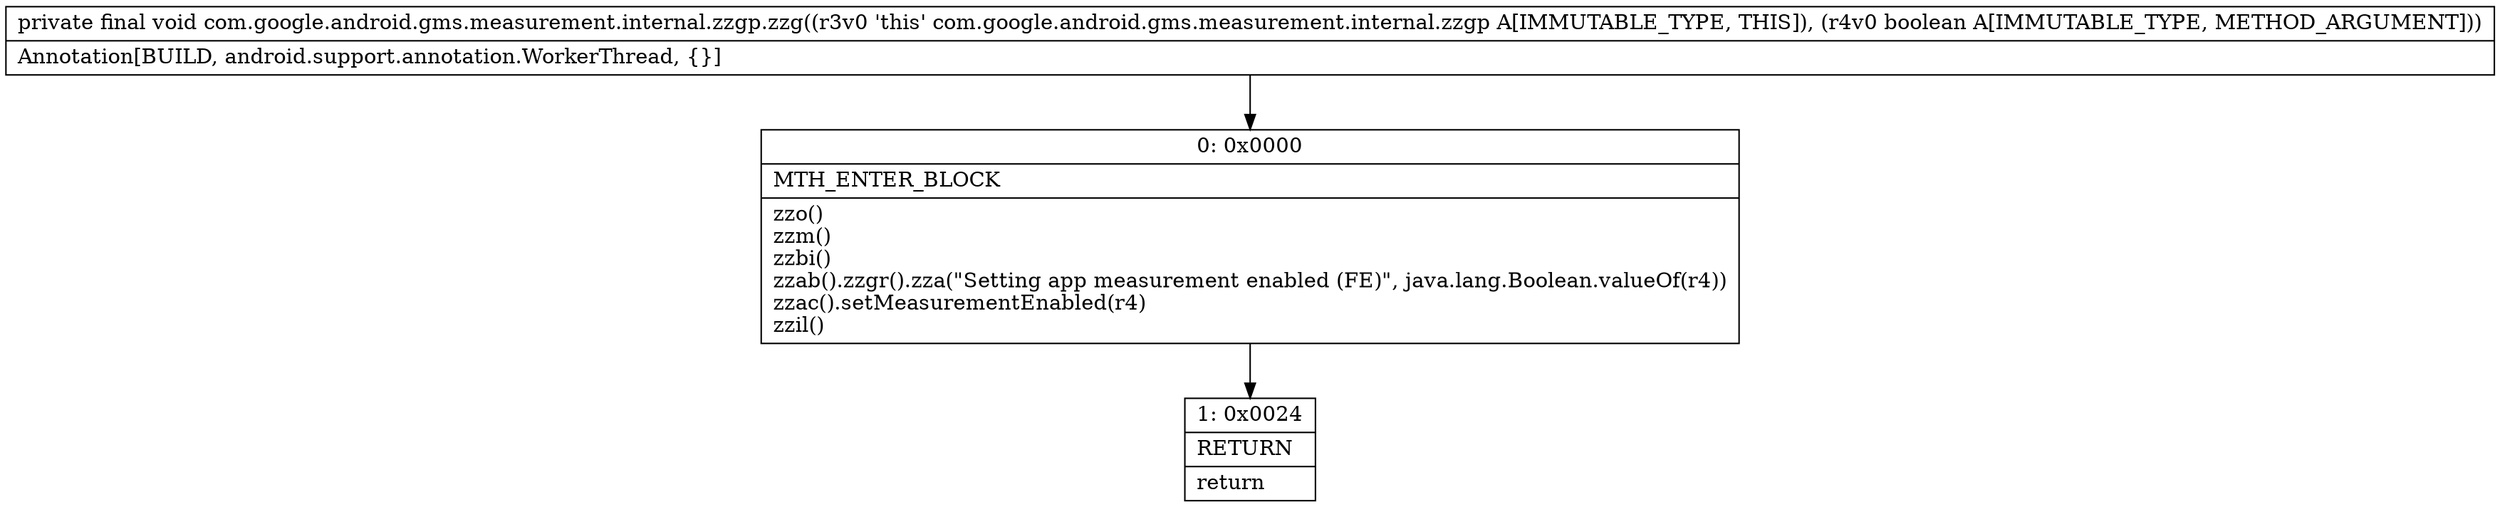 digraph "CFG forcom.google.android.gms.measurement.internal.zzgp.zzg(Z)V" {
Node_0 [shape=record,label="{0\:\ 0x0000|MTH_ENTER_BLOCK\l|zzo()\lzzm()\lzzbi()\lzzab().zzgr().zza(\"Setting app measurement enabled (FE)\", java.lang.Boolean.valueOf(r4))\lzzac().setMeasurementEnabled(r4)\lzzil()\l}"];
Node_1 [shape=record,label="{1\:\ 0x0024|RETURN\l|return\l}"];
MethodNode[shape=record,label="{private final void com.google.android.gms.measurement.internal.zzgp.zzg((r3v0 'this' com.google.android.gms.measurement.internal.zzgp A[IMMUTABLE_TYPE, THIS]), (r4v0 boolean A[IMMUTABLE_TYPE, METHOD_ARGUMENT]))  | Annotation[BUILD, android.support.annotation.WorkerThread, \{\}]\l}"];
MethodNode -> Node_0;
Node_0 -> Node_1;
}

